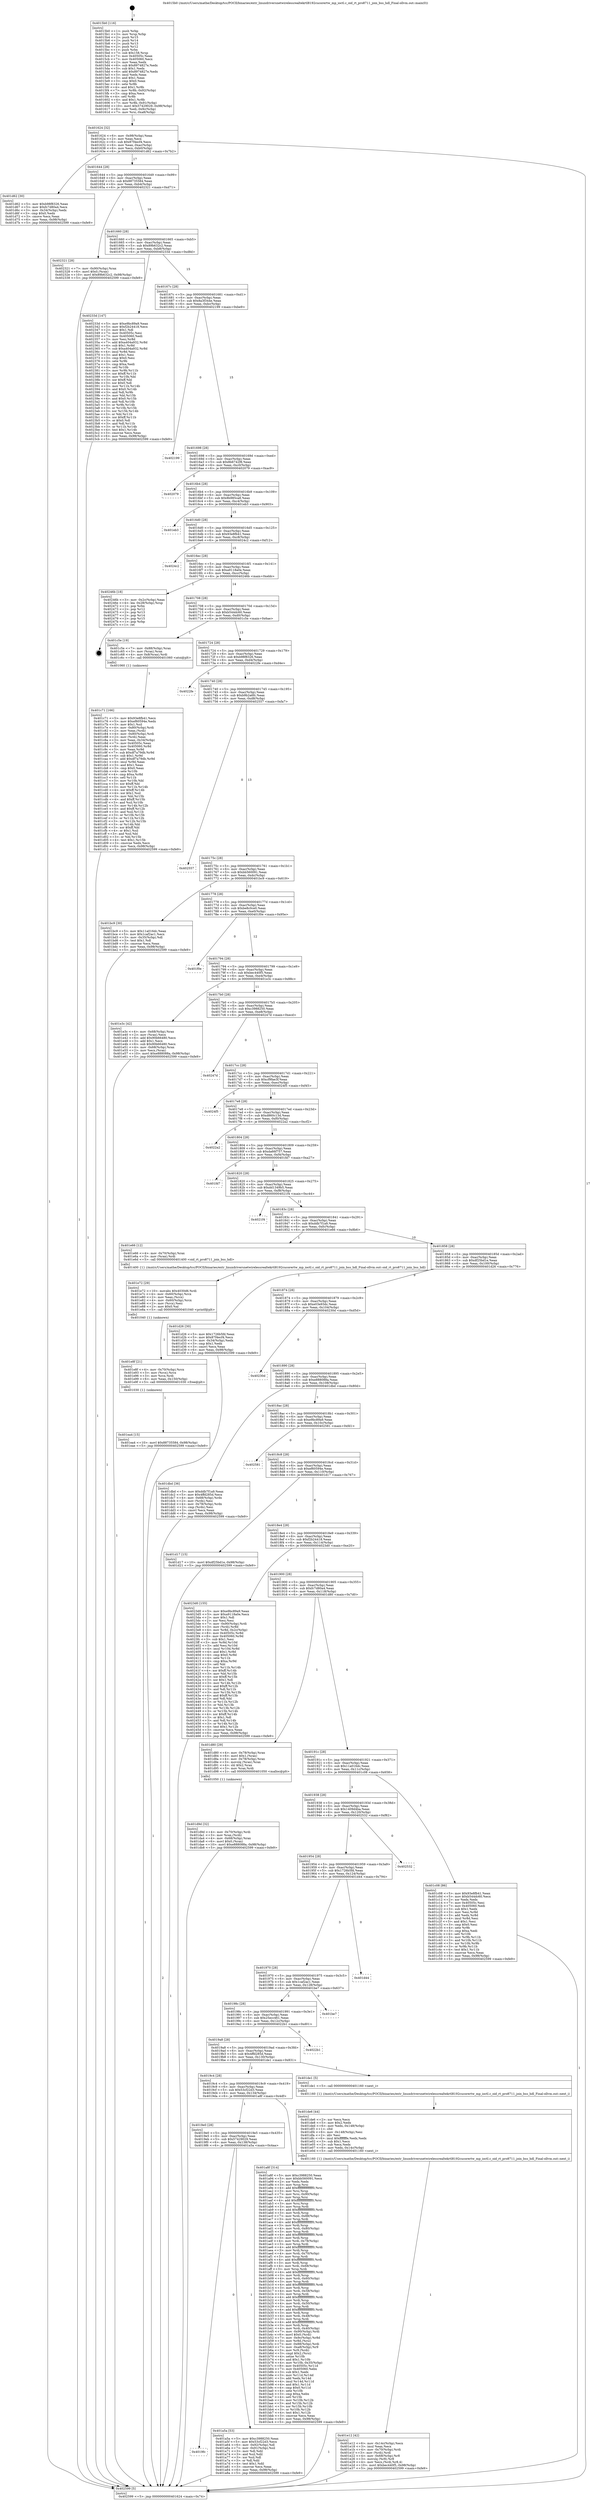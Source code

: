 digraph "0x4015b0" {
  label = "0x4015b0 (/mnt/c/Users/mathe/Desktop/tcc/POCII/binaries/extr_linuxdriversnetwirelessrealtekrtl8192cucorertw_mp_ioctl.c_oid_rt_pro8711_join_bss_hdl_Final-ollvm.out::main(0))"
  labelloc = "t"
  node[shape=record]

  Entry [label="",width=0.3,height=0.3,shape=circle,fillcolor=black,style=filled]
  "0x401624" [label="{
     0x401624 [32]\l
     | [instrs]\l
     &nbsp;&nbsp;0x401624 \<+6\>: mov -0x98(%rbp),%eax\l
     &nbsp;&nbsp;0x40162a \<+2\>: mov %eax,%ecx\l
     &nbsp;&nbsp;0x40162c \<+6\>: sub $0x87f4ecf4,%ecx\l
     &nbsp;&nbsp;0x401632 \<+6\>: mov %eax,-0xac(%rbp)\l
     &nbsp;&nbsp;0x401638 \<+6\>: mov %ecx,-0xb0(%rbp)\l
     &nbsp;&nbsp;0x40163e \<+6\>: je 0000000000401d62 \<main+0x7b2\>\l
  }"]
  "0x401d62" [label="{
     0x401d62 [30]\l
     | [instrs]\l
     &nbsp;&nbsp;0x401d62 \<+5\>: mov $0xb98f8326,%eax\l
     &nbsp;&nbsp;0x401d67 \<+5\>: mov $0xfc7d80a4,%ecx\l
     &nbsp;&nbsp;0x401d6c \<+3\>: mov -0x34(%rbp),%edx\l
     &nbsp;&nbsp;0x401d6f \<+3\>: cmp $0x0,%edx\l
     &nbsp;&nbsp;0x401d72 \<+3\>: cmove %ecx,%eax\l
     &nbsp;&nbsp;0x401d75 \<+6\>: mov %eax,-0x98(%rbp)\l
     &nbsp;&nbsp;0x401d7b \<+5\>: jmp 0000000000402599 \<main+0xfe9\>\l
  }"]
  "0x401644" [label="{
     0x401644 [28]\l
     | [instrs]\l
     &nbsp;&nbsp;0x401644 \<+5\>: jmp 0000000000401649 \<main+0x99\>\l
     &nbsp;&nbsp;0x401649 \<+6\>: mov -0xac(%rbp),%eax\l
     &nbsp;&nbsp;0x40164f \<+5\>: sub $0x88735584,%eax\l
     &nbsp;&nbsp;0x401654 \<+6\>: mov %eax,-0xb4(%rbp)\l
     &nbsp;&nbsp;0x40165a \<+6\>: je 0000000000402321 \<main+0xd71\>\l
  }"]
  Exit [label="",width=0.3,height=0.3,shape=circle,fillcolor=black,style=filled,peripheries=2]
  "0x402321" [label="{
     0x402321 [28]\l
     | [instrs]\l
     &nbsp;&nbsp;0x402321 \<+7\>: mov -0x90(%rbp),%rax\l
     &nbsp;&nbsp;0x402328 \<+6\>: movl $0x0,(%rax)\l
     &nbsp;&nbsp;0x40232e \<+10\>: movl $0x89b632c2,-0x98(%rbp)\l
     &nbsp;&nbsp;0x402338 \<+5\>: jmp 0000000000402599 \<main+0xfe9\>\l
  }"]
  "0x401660" [label="{
     0x401660 [28]\l
     | [instrs]\l
     &nbsp;&nbsp;0x401660 \<+5\>: jmp 0000000000401665 \<main+0xb5\>\l
     &nbsp;&nbsp;0x401665 \<+6\>: mov -0xac(%rbp),%eax\l
     &nbsp;&nbsp;0x40166b \<+5\>: sub $0x89b632c2,%eax\l
     &nbsp;&nbsp;0x401670 \<+6\>: mov %eax,-0xb8(%rbp)\l
     &nbsp;&nbsp;0x401676 \<+6\>: je 000000000040233d \<main+0xd8d\>\l
  }"]
  "0x401ea4" [label="{
     0x401ea4 [15]\l
     | [instrs]\l
     &nbsp;&nbsp;0x401ea4 \<+10\>: movl $0x88735584,-0x98(%rbp)\l
     &nbsp;&nbsp;0x401eae \<+5\>: jmp 0000000000402599 \<main+0xfe9\>\l
  }"]
  "0x40233d" [label="{
     0x40233d [147]\l
     | [instrs]\l
     &nbsp;&nbsp;0x40233d \<+5\>: mov $0xe9bc89a9,%eax\l
     &nbsp;&nbsp;0x402342 \<+5\>: mov $0xf2b24418,%ecx\l
     &nbsp;&nbsp;0x402347 \<+2\>: mov $0x1,%dl\l
     &nbsp;&nbsp;0x402349 \<+7\>: mov 0x40505c,%esi\l
     &nbsp;&nbsp;0x402350 \<+7\>: mov 0x405060,%edi\l
     &nbsp;&nbsp;0x402357 \<+3\>: mov %esi,%r8d\l
     &nbsp;&nbsp;0x40235a \<+7\>: add $0xa404a932,%r8d\l
     &nbsp;&nbsp;0x402361 \<+4\>: sub $0x1,%r8d\l
     &nbsp;&nbsp;0x402365 \<+7\>: sub $0xa404a932,%r8d\l
     &nbsp;&nbsp;0x40236c \<+4\>: imul %r8d,%esi\l
     &nbsp;&nbsp;0x402370 \<+3\>: and $0x1,%esi\l
     &nbsp;&nbsp;0x402373 \<+3\>: cmp $0x0,%esi\l
     &nbsp;&nbsp;0x402376 \<+4\>: sete %r9b\l
     &nbsp;&nbsp;0x40237a \<+3\>: cmp $0xa,%edi\l
     &nbsp;&nbsp;0x40237d \<+4\>: setl %r10b\l
     &nbsp;&nbsp;0x402381 \<+3\>: mov %r9b,%r11b\l
     &nbsp;&nbsp;0x402384 \<+4\>: xor $0xff,%r11b\l
     &nbsp;&nbsp;0x402388 \<+3\>: mov %r10b,%bl\l
     &nbsp;&nbsp;0x40238b \<+3\>: xor $0xff,%bl\l
     &nbsp;&nbsp;0x40238e \<+3\>: xor $0x0,%dl\l
     &nbsp;&nbsp;0x402391 \<+3\>: mov %r11b,%r14b\l
     &nbsp;&nbsp;0x402394 \<+4\>: and $0x0,%r14b\l
     &nbsp;&nbsp;0x402398 \<+3\>: and %dl,%r9b\l
     &nbsp;&nbsp;0x40239b \<+3\>: mov %bl,%r15b\l
     &nbsp;&nbsp;0x40239e \<+4\>: and $0x0,%r15b\l
     &nbsp;&nbsp;0x4023a2 \<+3\>: and %dl,%r10b\l
     &nbsp;&nbsp;0x4023a5 \<+3\>: or %r9b,%r14b\l
     &nbsp;&nbsp;0x4023a8 \<+3\>: or %r10b,%r15b\l
     &nbsp;&nbsp;0x4023ab \<+3\>: xor %r15b,%r14b\l
     &nbsp;&nbsp;0x4023ae \<+3\>: or %bl,%r11b\l
     &nbsp;&nbsp;0x4023b1 \<+4\>: xor $0xff,%r11b\l
     &nbsp;&nbsp;0x4023b5 \<+3\>: or $0x0,%dl\l
     &nbsp;&nbsp;0x4023b8 \<+3\>: and %dl,%r11b\l
     &nbsp;&nbsp;0x4023bb \<+3\>: or %r11b,%r14b\l
     &nbsp;&nbsp;0x4023be \<+4\>: test $0x1,%r14b\l
     &nbsp;&nbsp;0x4023c2 \<+3\>: cmovne %ecx,%eax\l
     &nbsp;&nbsp;0x4023c5 \<+6\>: mov %eax,-0x98(%rbp)\l
     &nbsp;&nbsp;0x4023cb \<+5\>: jmp 0000000000402599 \<main+0xfe9\>\l
  }"]
  "0x40167c" [label="{
     0x40167c [28]\l
     | [instrs]\l
     &nbsp;&nbsp;0x40167c \<+5\>: jmp 0000000000401681 \<main+0xd1\>\l
     &nbsp;&nbsp;0x401681 \<+6\>: mov -0xac(%rbp),%eax\l
     &nbsp;&nbsp;0x401687 \<+5\>: sub $0x8a3f344e,%eax\l
     &nbsp;&nbsp;0x40168c \<+6\>: mov %eax,-0xbc(%rbp)\l
     &nbsp;&nbsp;0x401692 \<+6\>: je 0000000000402199 \<main+0xbe9\>\l
  }"]
  "0x401e8f" [label="{
     0x401e8f [21]\l
     | [instrs]\l
     &nbsp;&nbsp;0x401e8f \<+4\>: mov -0x70(%rbp),%rcx\l
     &nbsp;&nbsp;0x401e93 \<+3\>: mov (%rcx),%rcx\l
     &nbsp;&nbsp;0x401e96 \<+3\>: mov %rcx,%rdi\l
     &nbsp;&nbsp;0x401e99 \<+6\>: mov %eax,-0x150(%rbp)\l
     &nbsp;&nbsp;0x401e9f \<+5\>: call 0000000000401030 \<free@plt\>\l
     | [calls]\l
     &nbsp;&nbsp;0x401030 \{1\} (unknown)\l
  }"]
  "0x402199" [label="{
     0x402199\l
  }", style=dashed]
  "0x401698" [label="{
     0x401698 [28]\l
     | [instrs]\l
     &nbsp;&nbsp;0x401698 \<+5\>: jmp 000000000040169d \<main+0xed\>\l
     &nbsp;&nbsp;0x40169d \<+6\>: mov -0xac(%rbp),%eax\l
     &nbsp;&nbsp;0x4016a3 \<+5\>: sub $0x8b6742f8,%eax\l
     &nbsp;&nbsp;0x4016a8 \<+6\>: mov %eax,-0xc0(%rbp)\l
     &nbsp;&nbsp;0x4016ae \<+6\>: je 0000000000402079 \<main+0xac9\>\l
  }"]
  "0x401e72" [label="{
     0x401e72 [29]\l
     | [instrs]\l
     &nbsp;&nbsp;0x401e72 \<+10\>: movabs $0x4030d6,%rdi\l
     &nbsp;&nbsp;0x401e7c \<+4\>: mov -0x60(%rbp),%rcx\l
     &nbsp;&nbsp;0x401e80 \<+2\>: mov %eax,(%rcx)\l
     &nbsp;&nbsp;0x401e82 \<+4\>: mov -0x60(%rbp),%rcx\l
     &nbsp;&nbsp;0x401e86 \<+2\>: mov (%rcx),%esi\l
     &nbsp;&nbsp;0x401e88 \<+2\>: mov $0x0,%al\l
     &nbsp;&nbsp;0x401e8a \<+5\>: call 0000000000401040 \<printf@plt\>\l
     | [calls]\l
     &nbsp;&nbsp;0x401040 \{1\} (unknown)\l
  }"]
  "0x402079" [label="{
     0x402079\l
  }", style=dashed]
  "0x4016b4" [label="{
     0x4016b4 [28]\l
     | [instrs]\l
     &nbsp;&nbsp;0x4016b4 \<+5\>: jmp 00000000004016b9 \<main+0x109\>\l
     &nbsp;&nbsp;0x4016b9 \<+6\>: mov -0xac(%rbp),%eax\l
     &nbsp;&nbsp;0x4016bf \<+5\>: sub $0x8b985ca8,%eax\l
     &nbsp;&nbsp;0x4016c4 \<+6\>: mov %eax,-0xc4(%rbp)\l
     &nbsp;&nbsp;0x4016ca \<+6\>: je 0000000000401eb3 \<main+0x903\>\l
  }"]
  "0x401e12" [label="{
     0x401e12 [42]\l
     | [instrs]\l
     &nbsp;&nbsp;0x401e12 \<+6\>: mov -0x14c(%rbp),%ecx\l
     &nbsp;&nbsp;0x401e18 \<+3\>: imul %eax,%ecx\l
     &nbsp;&nbsp;0x401e1b \<+4\>: mov -0x70(%rbp),%rdi\l
     &nbsp;&nbsp;0x401e1f \<+3\>: mov (%rdi),%rdi\l
     &nbsp;&nbsp;0x401e22 \<+4\>: mov -0x68(%rbp),%r8\l
     &nbsp;&nbsp;0x401e26 \<+3\>: movslq (%r8),%r8\l
     &nbsp;&nbsp;0x401e29 \<+4\>: mov %ecx,(%rdi,%r8,4)\l
     &nbsp;&nbsp;0x401e2d \<+10\>: movl $0xbec440f5,-0x98(%rbp)\l
     &nbsp;&nbsp;0x401e37 \<+5\>: jmp 0000000000402599 \<main+0xfe9\>\l
  }"]
  "0x401eb3" [label="{
     0x401eb3\l
  }", style=dashed]
  "0x4016d0" [label="{
     0x4016d0 [28]\l
     | [instrs]\l
     &nbsp;&nbsp;0x4016d0 \<+5\>: jmp 00000000004016d5 \<main+0x125\>\l
     &nbsp;&nbsp;0x4016d5 \<+6\>: mov -0xac(%rbp),%eax\l
     &nbsp;&nbsp;0x4016db \<+5\>: sub $0x93e8fb41,%eax\l
     &nbsp;&nbsp;0x4016e0 \<+6\>: mov %eax,-0xc8(%rbp)\l
     &nbsp;&nbsp;0x4016e6 \<+6\>: je 00000000004024c2 \<main+0xf12\>\l
  }"]
  "0x401de6" [label="{
     0x401de6 [44]\l
     | [instrs]\l
     &nbsp;&nbsp;0x401de6 \<+2\>: xor %ecx,%ecx\l
     &nbsp;&nbsp;0x401de8 \<+5\>: mov $0x2,%edx\l
     &nbsp;&nbsp;0x401ded \<+6\>: mov %edx,-0x148(%rbp)\l
     &nbsp;&nbsp;0x401df3 \<+1\>: cltd\l
     &nbsp;&nbsp;0x401df4 \<+6\>: mov -0x148(%rbp),%esi\l
     &nbsp;&nbsp;0x401dfa \<+2\>: idiv %esi\l
     &nbsp;&nbsp;0x401dfc \<+6\>: imul $0xfffffffe,%edx,%edx\l
     &nbsp;&nbsp;0x401e02 \<+3\>: sub $0x1,%ecx\l
     &nbsp;&nbsp;0x401e05 \<+2\>: sub %ecx,%edx\l
     &nbsp;&nbsp;0x401e07 \<+6\>: mov %edx,-0x14c(%rbp)\l
     &nbsp;&nbsp;0x401e0d \<+5\>: call 0000000000401160 \<next_i\>\l
     | [calls]\l
     &nbsp;&nbsp;0x401160 \{1\} (/mnt/c/Users/mathe/Desktop/tcc/POCII/binaries/extr_linuxdriversnetwirelessrealtekrtl8192cucorertw_mp_ioctl.c_oid_rt_pro8711_join_bss_hdl_Final-ollvm.out::next_i)\l
  }"]
  "0x4024c2" [label="{
     0x4024c2\l
  }", style=dashed]
  "0x4016ec" [label="{
     0x4016ec [28]\l
     | [instrs]\l
     &nbsp;&nbsp;0x4016ec \<+5\>: jmp 00000000004016f1 \<main+0x141\>\l
     &nbsp;&nbsp;0x4016f1 \<+6\>: mov -0xac(%rbp),%eax\l
     &nbsp;&nbsp;0x4016f7 \<+5\>: sub $0xa9118a0e,%eax\l
     &nbsp;&nbsp;0x4016fc \<+6\>: mov %eax,-0xcc(%rbp)\l
     &nbsp;&nbsp;0x401702 \<+6\>: je 000000000040246b \<main+0xebb\>\l
  }"]
  "0x401d9d" [label="{
     0x401d9d [32]\l
     | [instrs]\l
     &nbsp;&nbsp;0x401d9d \<+4\>: mov -0x70(%rbp),%rdi\l
     &nbsp;&nbsp;0x401da1 \<+3\>: mov %rax,(%rdi)\l
     &nbsp;&nbsp;0x401da4 \<+4\>: mov -0x68(%rbp),%rax\l
     &nbsp;&nbsp;0x401da8 \<+6\>: movl $0x0,(%rax)\l
     &nbsp;&nbsp;0x401dae \<+10\>: movl $0xe888088a,-0x98(%rbp)\l
     &nbsp;&nbsp;0x401db8 \<+5\>: jmp 0000000000402599 \<main+0xfe9\>\l
  }"]
  "0x40246b" [label="{
     0x40246b [18]\l
     | [instrs]\l
     &nbsp;&nbsp;0x40246b \<+3\>: mov -0x2c(%rbp),%eax\l
     &nbsp;&nbsp;0x40246e \<+4\>: lea -0x28(%rbp),%rsp\l
     &nbsp;&nbsp;0x402472 \<+1\>: pop %rbx\l
     &nbsp;&nbsp;0x402473 \<+2\>: pop %r12\l
     &nbsp;&nbsp;0x402475 \<+2\>: pop %r13\l
     &nbsp;&nbsp;0x402477 \<+2\>: pop %r14\l
     &nbsp;&nbsp;0x402479 \<+2\>: pop %r15\l
     &nbsp;&nbsp;0x40247b \<+1\>: pop %rbp\l
     &nbsp;&nbsp;0x40247c \<+1\>: ret\l
  }"]
  "0x401708" [label="{
     0x401708 [28]\l
     | [instrs]\l
     &nbsp;&nbsp;0x401708 \<+5\>: jmp 000000000040170d \<main+0x15d\>\l
     &nbsp;&nbsp;0x40170d \<+6\>: mov -0xac(%rbp),%eax\l
     &nbsp;&nbsp;0x401713 \<+5\>: sub $0xb544dc60,%eax\l
     &nbsp;&nbsp;0x401718 \<+6\>: mov %eax,-0xd0(%rbp)\l
     &nbsp;&nbsp;0x40171e \<+6\>: je 0000000000401c5e \<main+0x6ae\>\l
  }"]
  "0x401c71" [label="{
     0x401c71 [166]\l
     | [instrs]\l
     &nbsp;&nbsp;0x401c71 \<+5\>: mov $0x93e8fb41,%ecx\l
     &nbsp;&nbsp;0x401c76 \<+5\>: mov $0xef60594e,%edx\l
     &nbsp;&nbsp;0x401c7b \<+3\>: mov $0x1,%sil\l
     &nbsp;&nbsp;0x401c7e \<+4\>: mov -0x80(%rbp),%rdi\l
     &nbsp;&nbsp;0x401c82 \<+2\>: mov %eax,(%rdi)\l
     &nbsp;&nbsp;0x401c84 \<+4\>: mov -0x80(%rbp),%rdi\l
     &nbsp;&nbsp;0x401c88 \<+2\>: mov (%rdi),%eax\l
     &nbsp;&nbsp;0x401c8a \<+3\>: mov %eax,-0x34(%rbp)\l
     &nbsp;&nbsp;0x401c8d \<+7\>: mov 0x40505c,%eax\l
     &nbsp;&nbsp;0x401c94 \<+8\>: mov 0x405060,%r8d\l
     &nbsp;&nbsp;0x401c9c \<+3\>: mov %eax,%r9d\l
     &nbsp;&nbsp;0x401c9f \<+7\>: sub $0xdf7a79db,%r9d\l
     &nbsp;&nbsp;0x401ca6 \<+4\>: sub $0x1,%r9d\l
     &nbsp;&nbsp;0x401caa \<+7\>: add $0xdf7a79db,%r9d\l
     &nbsp;&nbsp;0x401cb1 \<+4\>: imul %r9d,%eax\l
     &nbsp;&nbsp;0x401cb5 \<+3\>: and $0x1,%eax\l
     &nbsp;&nbsp;0x401cb8 \<+3\>: cmp $0x0,%eax\l
     &nbsp;&nbsp;0x401cbb \<+4\>: sete %r10b\l
     &nbsp;&nbsp;0x401cbf \<+4\>: cmp $0xa,%r8d\l
     &nbsp;&nbsp;0x401cc3 \<+4\>: setl %r11b\l
     &nbsp;&nbsp;0x401cc7 \<+3\>: mov %r10b,%bl\l
     &nbsp;&nbsp;0x401cca \<+3\>: xor $0xff,%bl\l
     &nbsp;&nbsp;0x401ccd \<+3\>: mov %r11b,%r14b\l
     &nbsp;&nbsp;0x401cd0 \<+4\>: xor $0xff,%r14b\l
     &nbsp;&nbsp;0x401cd4 \<+4\>: xor $0x1,%sil\l
     &nbsp;&nbsp;0x401cd8 \<+3\>: mov %bl,%r15b\l
     &nbsp;&nbsp;0x401cdb \<+4\>: and $0xff,%r15b\l
     &nbsp;&nbsp;0x401cdf \<+3\>: and %sil,%r10b\l
     &nbsp;&nbsp;0x401ce2 \<+3\>: mov %r14b,%r12b\l
     &nbsp;&nbsp;0x401ce5 \<+4\>: and $0xff,%r12b\l
     &nbsp;&nbsp;0x401ce9 \<+3\>: and %sil,%r11b\l
     &nbsp;&nbsp;0x401cec \<+3\>: or %r10b,%r15b\l
     &nbsp;&nbsp;0x401cef \<+3\>: or %r11b,%r12b\l
     &nbsp;&nbsp;0x401cf2 \<+3\>: xor %r12b,%r15b\l
     &nbsp;&nbsp;0x401cf5 \<+3\>: or %r14b,%bl\l
     &nbsp;&nbsp;0x401cf8 \<+3\>: xor $0xff,%bl\l
     &nbsp;&nbsp;0x401cfb \<+4\>: or $0x1,%sil\l
     &nbsp;&nbsp;0x401cff \<+3\>: and %sil,%bl\l
     &nbsp;&nbsp;0x401d02 \<+3\>: or %bl,%r15b\l
     &nbsp;&nbsp;0x401d05 \<+4\>: test $0x1,%r15b\l
     &nbsp;&nbsp;0x401d09 \<+3\>: cmovne %edx,%ecx\l
     &nbsp;&nbsp;0x401d0c \<+6\>: mov %ecx,-0x98(%rbp)\l
     &nbsp;&nbsp;0x401d12 \<+5\>: jmp 0000000000402599 \<main+0xfe9\>\l
  }"]
  "0x401c5e" [label="{
     0x401c5e [19]\l
     | [instrs]\l
     &nbsp;&nbsp;0x401c5e \<+7\>: mov -0x88(%rbp),%rax\l
     &nbsp;&nbsp;0x401c65 \<+3\>: mov (%rax),%rax\l
     &nbsp;&nbsp;0x401c68 \<+4\>: mov 0x8(%rax),%rdi\l
     &nbsp;&nbsp;0x401c6c \<+5\>: call 0000000000401060 \<atoi@plt\>\l
     | [calls]\l
     &nbsp;&nbsp;0x401060 \{1\} (unknown)\l
  }"]
  "0x401724" [label="{
     0x401724 [28]\l
     | [instrs]\l
     &nbsp;&nbsp;0x401724 \<+5\>: jmp 0000000000401729 \<main+0x179\>\l
     &nbsp;&nbsp;0x401729 \<+6\>: mov -0xac(%rbp),%eax\l
     &nbsp;&nbsp;0x40172f \<+5\>: sub $0xb98f8326,%eax\l
     &nbsp;&nbsp;0x401734 \<+6\>: mov %eax,-0xd4(%rbp)\l
     &nbsp;&nbsp;0x40173a \<+6\>: je 00000000004022fe \<main+0xd4e\>\l
  }"]
  "0x4015b0" [label="{
     0x4015b0 [116]\l
     | [instrs]\l
     &nbsp;&nbsp;0x4015b0 \<+1\>: push %rbp\l
     &nbsp;&nbsp;0x4015b1 \<+3\>: mov %rsp,%rbp\l
     &nbsp;&nbsp;0x4015b4 \<+2\>: push %r15\l
     &nbsp;&nbsp;0x4015b6 \<+2\>: push %r14\l
     &nbsp;&nbsp;0x4015b8 \<+2\>: push %r13\l
     &nbsp;&nbsp;0x4015ba \<+2\>: push %r12\l
     &nbsp;&nbsp;0x4015bc \<+1\>: push %rbx\l
     &nbsp;&nbsp;0x4015bd \<+7\>: sub $0x158,%rsp\l
     &nbsp;&nbsp;0x4015c4 \<+7\>: mov 0x40505c,%eax\l
     &nbsp;&nbsp;0x4015cb \<+7\>: mov 0x405060,%ecx\l
     &nbsp;&nbsp;0x4015d2 \<+2\>: mov %eax,%edx\l
     &nbsp;&nbsp;0x4015d4 \<+6\>: sub $0x8974827e,%edx\l
     &nbsp;&nbsp;0x4015da \<+3\>: sub $0x1,%edx\l
     &nbsp;&nbsp;0x4015dd \<+6\>: add $0x8974827e,%edx\l
     &nbsp;&nbsp;0x4015e3 \<+3\>: imul %edx,%eax\l
     &nbsp;&nbsp;0x4015e6 \<+3\>: and $0x1,%eax\l
     &nbsp;&nbsp;0x4015e9 \<+3\>: cmp $0x0,%eax\l
     &nbsp;&nbsp;0x4015ec \<+4\>: sete %r8b\l
     &nbsp;&nbsp;0x4015f0 \<+4\>: and $0x1,%r8b\l
     &nbsp;&nbsp;0x4015f4 \<+7\>: mov %r8b,-0x92(%rbp)\l
     &nbsp;&nbsp;0x4015fb \<+3\>: cmp $0xa,%ecx\l
     &nbsp;&nbsp;0x4015fe \<+4\>: setl %r8b\l
     &nbsp;&nbsp;0x401602 \<+4\>: and $0x1,%r8b\l
     &nbsp;&nbsp;0x401606 \<+7\>: mov %r8b,-0x91(%rbp)\l
     &nbsp;&nbsp;0x40160d \<+10\>: movl $0x57429029,-0x98(%rbp)\l
     &nbsp;&nbsp;0x401617 \<+6\>: mov %edi,-0x9c(%rbp)\l
     &nbsp;&nbsp;0x40161d \<+7\>: mov %rsi,-0xa8(%rbp)\l
  }"]
  "0x4022fe" [label="{
     0x4022fe\l
  }", style=dashed]
  "0x401740" [label="{
     0x401740 [28]\l
     | [instrs]\l
     &nbsp;&nbsp;0x401740 \<+5\>: jmp 0000000000401745 \<main+0x195\>\l
     &nbsp;&nbsp;0x401745 \<+6\>: mov -0xac(%rbp),%eax\l
     &nbsp;&nbsp;0x40174b \<+5\>: sub $0xb9b2a6fc,%eax\l
     &nbsp;&nbsp;0x401750 \<+6\>: mov %eax,-0xd8(%rbp)\l
     &nbsp;&nbsp;0x401756 \<+6\>: je 0000000000402557 \<main+0xfa7\>\l
  }"]
  "0x402599" [label="{
     0x402599 [5]\l
     | [instrs]\l
     &nbsp;&nbsp;0x402599 \<+5\>: jmp 0000000000401624 \<main+0x74\>\l
  }"]
  "0x402557" [label="{
     0x402557\l
  }", style=dashed]
  "0x40175c" [label="{
     0x40175c [28]\l
     | [instrs]\l
     &nbsp;&nbsp;0x40175c \<+5\>: jmp 0000000000401761 \<main+0x1b1\>\l
     &nbsp;&nbsp;0x401761 \<+6\>: mov -0xac(%rbp),%eax\l
     &nbsp;&nbsp;0x401767 \<+5\>: sub $0xbb560091,%eax\l
     &nbsp;&nbsp;0x40176c \<+6\>: mov %eax,-0xdc(%rbp)\l
     &nbsp;&nbsp;0x401772 \<+6\>: je 0000000000401bc9 \<main+0x619\>\l
  }"]
  "0x4019fc" [label="{
     0x4019fc\l
  }", style=dashed]
  "0x401bc9" [label="{
     0x401bc9 [30]\l
     | [instrs]\l
     &nbsp;&nbsp;0x401bc9 \<+5\>: mov $0x11a016dc,%eax\l
     &nbsp;&nbsp;0x401bce \<+5\>: mov $0x1caf2ac1,%ecx\l
     &nbsp;&nbsp;0x401bd3 \<+3\>: mov -0x35(%rbp),%dl\l
     &nbsp;&nbsp;0x401bd6 \<+3\>: test $0x1,%dl\l
     &nbsp;&nbsp;0x401bd9 \<+3\>: cmovne %ecx,%eax\l
     &nbsp;&nbsp;0x401bdc \<+6\>: mov %eax,-0x98(%rbp)\l
     &nbsp;&nbsp;0x401be2 \<+5\>: jmp 0000000000402599 \<main+0xfe9\>\l
  }"]
  "0x401778" [label="{
     0x401778 [28]\l
     | [instrs]\l
     &nbsp;&nbsp;0x401778 \<+5\>: jmp 000000000040177d \<main+0x1cd\>\l
     &nbsp;&nbsp;0x40177d \<+6\>: mov -0xac(%rbp),%eax\l
     &nbsp;&nbsp;0x401783 \<+5\>: sub $0xbe8c0ce0,%eax\l
     &nbsp;&nbsp;0x401788 \<+6\>: mov %eax,-0xe0(%rbp)\l
     &nbsp;&nbsp;0x40178e \<+6\>: je 0000000000401f0e \<main+0x95e\>\l
  }"]
  "0x401a5a" [label="{
     0x401a5a [53]\l
     | [instrs]\l
     &nbsp;&nbsp;0x401a5a \<+5\>: mov $0xc3988250,%eax\l
     &nbsp;&nbsp;0x401a5f \<+5\>: mov $0x53cf22d3,%ecx\l
     &nbsp;&nbsp;0x401a64 \<+6\>: mov -0x92(%rbp),%dl\l
     &nbsp;&nbsp;0x401a6a \<+7\>: mov -0x91(%rbp),%sil\l
     &nbsp;&nbsp;0x401a71 \<+3\>: mov %dl,%dil\l
     &nbsp;&nbsp;0x401a74 \<+3\>: and %sil,%dil\l
     &nbsp;&nbsp;0x401a77 \<+3\>: xor %sil,%dl\l
     &nbsp;&nbsp;0x401a7a \<+3\>: or %dl,%dil\l
     &nbsp;&nbsp;0x401a7d \<+4\>: test $0x1,%dil\l
     &nbsp;&nbsp;0x401a81 \<+3\>: cmovne %ecx,%eax\l
     &nbsp;&nbsp;0x401a84 \<+6\>: mov %eax,-0x98(%rbp)\l
     &nbsp;&nbsp;0x401a8a \<+5\>: jmp 0000000000402599 \<main+0xfe9\>\l
  }"]
  "0x401f0e" [label="{
     0x401f0e\l
  }", style=dashed]
  "0x401794" [label="{
     0x401794 [28]\l
     | [instrs]\l
     &nbsp;&nbsp;0x401794 \<+5\>: jmp 0000000000401799 \<main+0x1e9\>\l
     &nbsp;&nbsp;0x401799 \<+6\>: mov -0xac(%rbp),%eax\l
     &nbsp;&nbsp;0x40179f \<+5\>: sub $0xbec440f5,%eax\l
     &nbsp;&nbsp;0x4017a4 \<+6\>: mov %eax,-0xe4(%rbp)\l
     &nbsp;&nbsp;0x4017aa \<+6\>: je 0000000000401e3c \<main+0x88c\>\l
  }"]
  "0x4019e0" [label="{
     0x4019e0 [28]\l
     | [instrs]\l
     &nbsp;&nbsp;0x4019e0 \<+5\>: jmp 00000000004019e5 \<main+0x435\>\l
     &nbsp;&nbsp;0x4019e5 \<+6\>: mov -0xac(%rbp),%eax\l
     &nbsp;&nbsp;0x4019eb \<+5\>: sub $0x57429029,%eax\l
     &nbsp;&nbsp;0x4019f0 \<+6\>: mov %eax,-0x138(%rbp)\l
     &nbsp;&nbsp;0x4019f6 \<+6\>: je 0000000000401a5a \<main+0x4aa\>\l
  }"]
  "0x401e3c" [label="{
     0x401e3c [42]\l
     | [instrs]\l
     &nbsp;&nbsp;0x401e3c \<+4\>: mov -0x68(%rbp),%rax\l
     &nbsp;&nbsp;0x401e40 \<+2\>: mov (%rax),%ecx\l
     &nbsp;&nbsp;0x401e42 \<+6\>: add $0x90b66480,%ecx\l
     &nbsp;&nbsp;0x401e48 \<+3\>: add $0x1,%ecx\l
     &nbsp;&nbsp;0x401e4b \<+6\>: sub $0x90b66480,%ecx\l
     &nbsp;&nbsp;0x401e51 \<+4\>: mov -0x68(%rbp),%rax\l
     &nbsp;&nbsp;0x401e55 \<+2\>: mov %ecx,(%rax)\l
     &nbsp;&nbsp;0x401e57 \<+10\>: movl $0xe888088a,-0x98(%rbp)\l
     &nbsp;&nbsp;0x401e61 \<+5\>: jmp 0000000000402599 \<main+0xfe9\>\l
  }"]
  "0x4017b0" [label="{
     0x4017b0 [28]\l
     | [instrs]\l
     &nbsp;&nbsp;0x4017b0 \<+5\>: jmp 00000000004017b5 \<main+0x205\>\l
     &nbsp;&nbsp;0x4017b5 \<+6\>: mov -0xac(%rbp),%eax\l
     &nbsp;&nbsp;0x4017bb \<+5\>: sub $0xc3988250,%eax\l
     &nbsp;&nbsp;0x4017c0 \<+6\>: mov %eax,-0xe8(%rbp)\l
     &nbsp;&nbsp;0x4017c6 \<+6\>: je 000000000040247d \<main+0xecd\>\l
  }"]
  "0x401a8f" [label="{
     0x401a8f [314]\l
     | [instrs]\l
     &nbsp;&nbsp;0x401a8f \<+5\>: mov $0xc3988250,%eax\l
     &nbsp;&nbsp;0x401a94 \<+5\>: mov $0xbb560091,%ecx\l
     &nbsp;&nbsp;0x401a99 \<+2\>: xor %edx,%edx\l
     &nbsp;&nbsp;0x401a9b \<+3\>: mov %rsp,%rsi\l
     &nbsp;&nbsp;0x401a9e \<+4\>: add $0xfffffffffffffff0,%rsi\l
     &nbsp;&nbsp;0x401aa2 \<+3\>: mov %rsi,%rsp\l
     &nbsp;&nbsp;0x401aa5 \<+7\>: mov %rsi,-0x90(%rbp)\l
     &nbsp;&nbsp;0x401aac \<+3\>: mov %rsp,%rsi\l
     &nbsp;&nbsp;0x401aaf \<+4\>: add $0xfffffffffffffff0,%rsi\l
     &nbsp;&nbsp;0x401ab3 \<+3\>: mov %rsi,%rsp\l
     &nbsp;&nbsp;0x401ab6 \<+3\>: mov %rsp,%rdi\l
     &nbsp;&nbsp;0x401ab9 \<+4\>: add $0xfffffffffffffff0,%rdi\l
     &nbsp;&nbsp;0x401abd \<+3\>: mov %rdi,%rsp\l
     &nbsp;&nbsp;0x401ac0 \<+7\>: mov %rdi,-0x88(%rbp)\l
     &nbsp;&nbsp;0x401ac7 \<+3\>: mov %rsp,%rdi\l
     &nbsp;&nbsp;0x401aca \<+4\>: add $0xfffffffffffffff0,%rdi\l
     &nbsp;&nbsp;0x401ace \<+3\>: mov %rdi,%rsp\l
     &nbsp;&nbsp;0x401ad1 \<+4\>: mov %rdi,-0x80(%rbp)\l
     &nbsp;&nbsp;0x401ad5 \<+3\>: mov %rsp,%rdi\l
     &nbsp;&nbsp;0x401ad8 \<+4\>: add $0xfffffffffffffff0,%rdi\l
     &nbsp;&nbsp;0x401adc \<+3\>: mov %rdi,%rsp\l
     &nbsp;&nbsp;0x401adf \<+4\>: mov %rdi,-0x78(%rbp)\l
     &nbsp;&nbsp;0x401ae3 \<+3\>: mov %rsp,%rdi\l
     &nbsp;&nbsp;0x401ae6 \<+4\>: add $0xfffffffffffffff0,%rdi\l
     &nbsp;&nbsp;0x401aea \<+3\>: mov %rdi,%rsp\l
     &nbsp;&nbsp;0x401aed \<+4\>: mov %rdi,-0x70(%rbp)\l
     &nbsp;&nbsp;0x401af1 \<+3\>: mov %rsp,%rdi\l
     &nbsp;&nbsp;0x401af4 \<+4\>: add $0xfffffffffffffff0,%rdi\l
     &nbsp;&nbsp;0x401af8 \<+3\>: mov %rdi,%rsp\l
     &nbsp;&nbsp;0x401afb \<+4\>: mov %rdi,-0x68(%rbp)\l
     &nbsp;&nbsp;0x401aff \<+3\>: mov %rsp,%rdi\l
     &nbsp;&nbsp;0x401b02 \<+4\>: add $0xfffffffffffffff0,%rdi\l
     &nbsp;&nbsp;0x401b06 \<+3\>: mov %rdi,%rsp\l
     &nbsp;&nbsp;0x401b09 \<+4\>: mov %rdi,-0x60(%rbp)\l
     &nbsp;&nbsp;0x401b0d \<+3\>: mov %rsp,%rdi\l
     &nbsp;&nbsp;0x401b10 \<+4\>: add $0xfffffffffffffff0,%rdi\l
     &nbsp;&nbsp;0x401b14 \<+3\>: mov %rdi,%rsp\l
     &nbsp;&nbsp;0x401b17 \<+4\>: mov %rdi,-0x58(%rbp)\l
     &nbsp;&nbsp;0x401b1b \<+3\>: mov %rsp,%rdi\l
     &nbsp;&nbsp;0x401b1e \<+4\>: add $0xfffffffffffffff0,%rdi\l
     &nbsp;&nbsp;0x401b22 \<+3\>: mov %rdi,%rsp\l
     &nbsp;&nbsp;0x401b25 \<+4\>: mov %rdi,-0x50(%rbp)\l
     &nbsp;&nbsp;0x401b29 \<+3\>: mov %rsp,%rdi\l
     &nbsp;&nbsp;0x401b2c \<+4\>: add $0xfffffffffffffff0,%rdi\l
     &nbsp;&nbsp;0x401b30 \<+3\>: mov %rdi,%rsp\l
     &nbsp;&nbsp;0x401b33 \<+4\>: mov %rdi,-0x48(%rbp)\l
     &nbsp;&nbsp;0x401b37 \<+3\>: mov %rsp,%rdi\l
     &nbsp;&nbsp;0x401b3a \<+4\>: add $0xfffffffffffffff0,%rdi\l
     &nbsp;&nbsp;0x401b3e \<+3\>: mov %rdi,%rsp\l
     &nbsp;&nbsp;0x401b41 \<+4\>: mov %rdi,-0x40(%rbp)\l
     &nbsp;&nbsp;0x401b45 \<+7\>: mov -0x90(%rbp),%rdi\l
     &nbsp;&nbsp;0x401b4c \<+6\>: movl $0x0,(%rdi)\l
     &nbsp;&nbsp;0x401b52 \<+7\>: mov -0x9c(%rbp),%r8d\l
     &nbsp;&nbsp;0x401b59 \<+3\>: mov %r8d,(%rsi)\l
     &nbsp;&nbsp;0x401b5c \<+7\>: mov -0x88(%rbp),%rdi\l
     &nbsp;&nbsp;0x401b63 \<+7\>: mov -0xa8(%rbp),%r9\l
     &nbsp;&nbsp;0x401b6a \<+3\>: mov %r9,(%rdi)\l
     &nbsp;&nbsp;0x401b6d \<+3\>: cmpl $0x2,(%rsi)\l
     &nbsp;&nbsp;0x401b70 \<+4\>: setne %r10b\l
     &nbsp;&nbsp;0x401b74 \<+4\>: and $0x1,%r10b\l
     &nbsp;&nbsp;0x401b78 \<+4\>: mov %r10b,-0x35(%rbp)\l
     &nbsp;&nbsp;0x401b7c \<+8\>: mov 0x40505c,%r11d\l
     &nbsp;&nbsp;0x401b84 \<+7\>: mov 0x405060,%ebx\l
     &nbsp;&nbsp;0x401b8b \<+3\>: sub $0x1,%edx\l
     &nbsp;&nbsp;0x401b8e \<+3\>: mov %r11d,%r14d\l
     &nbsp;&nbsp;0x401b91 \<+3\>: add %edx,%r14d\l
     &nbsp;&nbsp;0x401b94 \<+4\>: imul %r14d,%r11d\l
     &nbsp;&nbsp;0x401b98 \<+4\>: and $0x1,%r11d\l
     &nbsp;&nbsp;0x401b9c \<+4\>: cmp $0x0,%r11d\l
     &nbsp;&nbsp;0x401ba0 \<+4\>: sete %r10b\l
     &nbsp;&nbsp;0x401ba4 \<+3\>: cmp $0xa,%ebx\l
     &nbsp;&nbsp;0x401ba7 \<+4\>: setl %r15b\l
     &nbsp;&nbsp;0x401bab \<+3\>: mov %r10b,%r12b\l
     &nbsp;&nbsp;0x401bae \<+3\>: and %r15b,%r12b\l
     &nbsp;&nbsp;0x401bb1 \<+3\>: xor %r15b,%r10b\l
     &nbsp;&nbsp;0x401bb4 \<+3\>: or %r10b,%r12b\l
     &nbsp;&nbsp;0x401bb7 \<+4\>: test $0x1,%r12b\l
     &nbsp;&nbsp;0x401bbb \<+3\>: cmovne %ecx,%eax\l
     &nbsp;&nbsp;0x401bbe \<+6\>: mov %eax,-0x98(%rbp)\l
     &nbsp;&nbsp;0x401bc4 \<+5\>: jmp 0000000000402599 \<main+0xfe9\>\l
  }"]
  "0x40247d" [label="{
     0x40247d\l
  }", style=dashed]
  "0x4017cc" [label="{
     0x4017cc [28]\l
     | [instrs]\l
     &nbsp;&nbsp;0x4017cc \<+5\>: jmp 00000000004017d1 \<main+0x221\>\l
     &nbsp;&nbsp;0x4017d1 \<+6\>: mov -0xac(%rbp),%eax\l
     &nbsp;&nbsp;0x4017d7 \<+5\>: sub $0xcf9fae3f,%eax\l
     &nbsp;&nbsp;0x4017dc \<+6\>: mov %eax,-0xec(%rbp)\l
     &nbsp;&nbsp;0x4017e2 \<+6\>: je 00000000004024f5 \<main+0xf45\>\l
  }"]
  "0x4019c4" [label="{
     0x4019c4 [28]\l
     | [instrs]\l
     &nbsp;&nbsp;0x4019c4 \<+5\>: jmp 00000000004019c9 \<main+0x419\>\l
     &nbsp;&nbsp;0x4019c9 \<+6\>: mov -0xac(%rbp),%eax\l
     &nbsp;&nbsp;0x4019cf \<+5\>: sub $0x53cf22d3,%eax\l
     &nbsp;&nbsp;0x4019d4 \<+6\>: mov %eax,-0x134(%rbp)\l
     &nbsp;&nbsp;0x4019da \<+6\>: je 0000000000401a8f \<main+0x4df\>\l
  }"]
  "0x4024f5" [label="{
     0x4024f5\l
  }", style=dashed]
  "0x4017e8" [label="{
     0x4017e8 [28]\l
     | [instrs]\l
     &nbsp;&nbsp;0x4017e8 \<+5\>: jmp 00000000004017ed \<main+0x23d\>\l
     &nbsp;&nbsp;0x4017ed \<+6\>: mov -0xac(%rbp),%eax\l
     &nbsp;&nbsp;0x4017f3 \<+5\>: sub $0xd860c13d,%eax\l
     &nbsp;&nbsp;0x4017f8 \<+6\>: mov %eax,-0xf0(%rbp)\l
     &nbsp;&nbsp;0x4017fe \<+6\>: je 00000000004022a2 \<main+0xcf2\>\l
  }"]
  "0x401de1" [label="{
     0x401de1 [5]\l
     | [instrs]\l
     &nbsp;&nbsp;0x401de1 \<+5\>: call 0000000000401160 \<next_i\>\l
     | [calls]\l
     &nbsp;&nbsp;0x401160 \{1\} (/mnt/c/Users/mathe/Desktop/tcc/POCII/binaries/extr_linuxdriversnetwirelessrealtekrtl8192cucorertw_mp_ioctl.c_oid_rt_pro8711_join_bss_hdl_Final-ollvm.out::next_i)\l
  }"]
  "0x4022a2" [label="{
     0x4022a2\l
  }", style=dashed]
  "0x401804" [label="{
     0x401804 [28]\l
     | [instrs]\l
     &nbsp;&nbsp;0x401804 \<+5\>: jmp 0000000000401809 \<main+0x259\>\l
     &nbsp;&nbsp;0x401809 \<+6\>: mov -0xac(%rbp),%eax\l
     &nbsp;&nbsp;0x40180f \<+5\>: sub $0xda66f757,%eax\l
     &nbsp;&nbsp;0x401814 \<+6\>: mov %eax,-0xf4(%rbp)\l
     &nbsp;&nbsp;0x40181a \<+6\>: je 0000000000401fd7 \<main+0xa27\>\l
  }"]
  "0x4019a8" [label="{
     0x4019a8 [28]\l
     | [instrs]\l
     &nbsp;&nbsp;0x4019a8 \<+5\>: jmp 00000000004019ad \<main+0x3fd\>\l
     &nbsp;&nbsp;0x4019ad \<+6\>: mov -0xac(%rbp),%eax\l
     &nbsp;&nbsp;0x4019b3 \<+5\>: sub $0x4ffd285d,%eax\l
     &nbsp;&nbsp;0x4019b8 \<+6\>: mov %eax,-0x130(%rbp)\l
     &nbsp;&nbsp;0x4019be \<+6\>: je 0000000000401de1 \<main+0x831\>\l
  }"]
  "0x401fd7" [label="{
     0x401fd7\l
  }", style=dashed]
  "0x401820" [label="{
     0x401820 [28]\l
     | [instrs]\l
     &nbsp;&nbsp;0x401820 \<+5\>: jmp 0000000000401825 \<main+0x275\>\l
     &nbsp;&nbsp;0x401825 \<+6\>: mov -0xac(%rbp),%eax\l
     &nbsp;&nbsp;0x40182b \<+5\>: sub $0xdd1349b5,%eax\l
     &nbsp;&nbsp;0x401830 \<+6\>: mov %eax,-0xf8(%rbp)\l
     &nbsp;&nbsp;0x401836 \<+6\>: je 00000000004021f4 \<main+0xc44\>\l
  }"]
  "0x4022b1" [label="{
     0x4022b1\l
  }", style=dashed]
  "0x4021f4" [label="{
     0x4021f4\l
  }", style=dashed]
  "0x40183c" [label="{
     0x40183c [28]\l
     | [instrs]\l
     &nbsp;&nbsp;0x40183c \<+5\>: jmp 0000000000401841 \<main+0x291\>\l
     &nbsp;&nbsp;0x401841 \<+6\>: mov -0xac(%rbp),%eax\l
     &nbsp;&nbsp;0x401847 \<+5\>: sub $0xddb7f1a9,%eax\l
     &nbsp;&nbsp;0x40184c \<+6\>: mov %eax,-0xfc(%rbp)\l
     &nbsp;&nbsp;0x401852 \<+6\>: je 0000000000401e66 \<main+0x8b6\>\l
  }"]
  "0x40198c" [label="{
     0x40198c [28]\l
     | [instrs]\l
     &nbsp;&nbsp;0x40198c \<+5\>: jmp 0000000000401991 \<main+0x3e1\>\l
     &nbsp;&nbsp;0x401991 \<+6\>: mov -0xac(%rbp),%eax\l
     &nbsp;&nbsp;0x401997 \<+5\>: sub $0x25ecc461,%eax\l
     &nbsp;&nbsp;0x40199c \<+6\>: mov %eax,-0x12c(%rbp)\l
     &nbsp;&nbsp;0x4019a2 \<+6\>: je 00000000004022b1 \<main+0xd01\>\l
  }"]
  "0x401e66" [label="{
     0x401e66 [12]\l
     | [instrs]\l
     &nbsp;&nbsp;0x401e66 \<+4\>: mov -0x70(%rbp),%rax\l
     &nbsp;&nbsp;0x401e6a \<+3\>: mov (%rax),%rdi\l
     &nbsp;&nbsp;0x401e6d \<+5\>: call 0000000000401400 \<oid_rt_pro8711_join_bss_hdl\>\l
     | [calls]\l
     &nbsp;&nbsp;0x401400 \{1\} (/mnt/c/Users/mathe/Desktop/tcc/POCII/binaries/extr_linuxdriversnetwirelessrealtekrtl8192cucorertw_mp_ioctl.c_oid_rt_pro8711_join_bss_hdl_Final-ollvm.out::oid_rt_pro8711_join_bss_hdl)\l
  }"]
  "0x401858" [label="{
     0x401858 [28]\l
     | [instrs]\l
     &nbsp;&nbsp;0x401858 \<+5\>: jmp 000000000040185d \<main+0x2ad\>\l
     &nbsp;&nbsp;0x40185d \<+6\>: mov -0xac(%rbp),%eax\l
     &nbsp;&nbsp;0x401863 \<+5\>: sub $0xdf25bd1e,%eax\l
     &nbsp;&nbsp;0x401868 \<+6\>: mov %eax,-0x100(%rbp)\l
     &nbsp;&nbsp;0x40186e \<+6\>: je 0000000000401d26 \<main+0x776\>\l
  }"]
  "0x401be7" [label="{
     0x401be7\l
  }", style=dashed]
  "0x401d26" [label="{
     0x401d26 [30]\l
     | [instrs]\l
     &nbsp;&nbsp;0x401d26 \<+5\>: mov $0x1726b5fd,%eax\l
     &nbsp;&nbsp;0x401d2b \<+5\>: mov $0x87f4ecf4,%ecx\l
     &nbsp;&nbsp;0x401d30 \<+3\>: mov -0x34(%rbp),%edx\l
     &nbsp;&nbsp;0x401d33 \<+3\>: cmp $0x1,%edx\l
     &nbsp;&nbsp;0x401d36 \<+3\>: cmovl %ecx,%eax\l
     &nbsp;&nbsp;0x401d39 \<+6\>: mov %eax,-0x98(%rbp)\l
     &nbsp;&nbsp;0x401d3f \<+5\>: jmp 0000000000402599 \<main+0xfe9\>\l
  }"]
  "0x401874" [label="{
     0x401874 [28]\l
     | [instrs]\l
     &nbsp;&nbsp;0x401874 \<+5\>: jmp 0000000000401879 \<main+0x2c9\>\l
     &nbsp;&nbsp;0x401879 \<+6\>: mov -0xac(%rbp),%eax\l
     &nbsp;&nbsp;0x40187f \<+5\>: sub $0xe03e93dc,%eax\l
     &nbsp;&nbsp;0x401884 \<+6\>: mov %eax,-0x104(%rbp)\l
     &nbsp;&nbsp;0x40188a \<+6\>: je 000000000040230d \<main+0xd5d\>\l
  }"]
  "0x401970" [label="{
     0x401970 [28]\l
     | [instrs]\l
     &nbsp;&nbsp;0x401970 \<+5\>: jmp 0000000000401975 \<main+0x3c5\>\l
     &nbsp;&nbsp;0x401975 \<+6\>: mov -0xac(%rbp),%eax\l
     &nbsp;&nbsp;0x40197b \<+5\>: sub $0x1caf2ac1,%eax\l
     &nbsp;&nbsp;0x401980 \<+6\>: mov %eax,-0x128(%rbp)\l
     &nbsp;&nbsp;0x401986 \<+6\>: je 0000000000401be7 \<main+0x637\>\l
  }"]
  "0x40230d" [label="{
     0x40230d\l
  }", style=dashed]
  "0x401890" [label="{
     0x401890 [28]\l
     | [instrs]\l
     &nbsp;&nbsp;0x401890 \<+5\>: jmp 0000000000401895 \<main+0x2e5\>\l
     &nbsp;&nbsp;0x401895 \<+6\>: mov -0xac(%rbp),%eax\l
     &nbsp;&nbsp;0x40189b \<+5\>: sub $0xe888088a,%eax\l
     &nbsp;&nbsp;0x4018a0 \<+6\>: mov %eax,-0x108(%rbp)\l
     &nbsp;&nbsp;0x4018a6 \<+6\>: je 0000000000401dbd \<main+0x80d\>\l
  }"]
  "0x401d44" [label="{
     0x401d44\l
  }", style=dashed]
  "0x401dbd" [label="{
     0x401dbd [36]\l
     | [instrs]\l
     &nbsp;&nbsp;0x401dbd \<+5\>: mov $0xddb7f1a9,%eax\l
     &nbsp;&nbsp;0x401dc2 \<+5\>: mov $0x4ffd285d,%ecx\l
     &nbsp;&nbsp;0x401dc7 \<+4\>: mov -0x68(%rbp),%rdx\l
     &nbsp;&nbsp;0x401dcb \<+2\>: mov (%rdx),%esi\l
     &nbsp;&nbsp;0x401dcd \<+4\>: mov -0x78(%rbp),%rdx\l
     &nbsp;&nbsp;0x401dd1 \<+2\>: cmp (%rdx),%esi\l
     &nbsp;&nbsp;0x401dd3 \<+3\>: cmovl %ecx,%eax\l
     &nbsp;&nbsp;0x401dd6 \<+6\>: mov %eax,-0x98(%rbp)\l
     &nbsp;&nbsp;0x401ddc \<+5\>: jmp 0000000000402599 \<main+0xfe9\>\l
  }"]
  "0x4018ac" [label="{
     0x4018ac [28]\l
     | [instrs]\l
     &nbsp;&nbsp;0x4018ac \<+5\>: jmp 00000000004018b1 \<main+0x301\>\l
     &nbsp;&nbsp;0x4018b1 \<+6\>: mov -0xac(%rbp),%eax\l
     &nbsp;&nbsp;0x4018b7 \<+5\>: sub $0xe9bc89a9,%eax\l
     &nbsp;&nbsp;0x4018bc \<+6\>: mov %eax,-0x10c(%rbp)\l
     &nbsp;&nbsp;0x4018c2 \<+6\>: je 0000000000402581 \<main+0xfd1\>\l
  }"]
  "0x401954" [label="{
     0x401954 [28]\l
     | [instrs]\l
     &nbsp;&nbsp;0x401954 \<+5\>: jmp 0000000000401959 \<main+0x3a9\>\l
     &nbsp;&nbsp;0x401959 \<+6\>: mov -0xac(%rbp),%eax\l
     &nbsp;&nbsp;0x40195f \<+5\>: sub $0x1726b5fd,%eax\l
     &nbsp;&nbsp;0x401964 \<+6\>: mov %eax,-0x124(%rbp)\l
     &nbsp;&nbsp;0x40196a \<+6\>: je 0000000000401d44 \<main+0x794\>\l
  }"]
  "0x402581" [label="{
     0x402581\l
  }", style=dashed]
  "0x4018c8" [label="{
     0x4018c8 [28]\l
     | [instrs]\l
     &nbsp;&nbsp;0x4018c8 \<+5\>: jmp 00000000004018cd \<main+0x31d\>\l
     &nbsp;&nbsp;0x4018cd \<+6\>: mov -0xac(%rbp),%eax\l
     &nbsp;&nbsp;0x4018d3 \<+5\>: sub $0xef60594e,%eax\l
     &nbsp;&nbsp;0x4018d8 \<+6\>: mov %eax,-0x110(%rbp)\l
     &nbsp;&nbsp;0x4018de \<+6\>: je 0000000000401d17 \<main+0x767\>\l
  }"]
  "0x402532" [label="{
     0x402532\l
  }", style=dashed]
  "0x401d17" [label="{
     0x401d17 [15]\l
     | [instrs]\l
     &nbsp;&nbsp;0x401d17 \<+10\>: movl $0xdf25bd1e,-0x98(%rbp)\l
     &nbsp;&nbsp;0x401d21 \<+5\>: jmp 0000000000402599 \<main+0xfe9\>\l
  }"]
  "0x4018e4" [label="{
     0x4018e4 [28]\l
     | [instrs]\l
     &nbsp;&nbsp;0x4018e4 \<+5\>: jmp 00000000004018e9 \<main+0x339\>\l
     &nbsp;&nbsp;0x4018e9 \<+6\>: mov -0xac(%rbp),%eax\l
     &nbsp;&nbsp;0x4018ef \<+5\>: sub $0xf2b24418,%eax\l
     &nbsp;&nbsp;0x4018f4 \<+6\>: mov %eax,-0x114(%rbp)\l
     &nbsp;&nbsp;0x4018fa \<+6\>: je 00000000004023d0 \<main+0xe20\>\l
  }"]
  "0x401938" [label="{
     0x401938 [28]\l
     | [instrs]\l
     &nbsp;&nbsp;0x401938 \<+5\>: jmp 000000000040193d \<main+0x38d\>\l
     &nbsp;&nbsp;0x40193d \<+6\>: mov -0xac(%rbp),%eax\l
     &nbsp;&nbsp;0x401943 \<+5\>: sub $0x1409d4ba,%eax\l
     &nbsp;&nbsp;0x401948 \<+6\>: mov %eax,-0x120(%rbp)\l
     &nbsp;&nbsp;0x40194e \<+6\>: je 0000000000402532 \<main+0xf82\>\l
  }"]
  "0x4023d0" [label="{
     0x4023d0 [155]\l
     | [instrs]\l
     &nbsp;&nbsp;0x4023d0 \<+5\>: mov $0xe9bc89a9,%eax\l
     &nbsp;&nbsp;0x4023d5 \<+5\>: mov $0xa9118a0e,%ecx\l
     &nbsp;&nbsp;0x4023da \<+2\>: mov $0x1,%dl\l
     &nbsp;&nbsp;0x4023dc \<+2\>: xor %esi,%esi\l
     &nbsp;&nbsp;0x4023de \<+7\>: mov -0x90(%rbp),%rdi\l
     &nbsp;&nbsp;0x4023e5 \<+3\>: mov (%rdi),%r8d\l
     &nbsp;&nbsp;0x4023e8 \<+4\>: mov %r8d,-0x2c(%rbp)\l
     &nbsp;&nbsp;0x4023ec \<+8\>: mov 0x40505c,%r8d\l
     &nbsp;&nbsp;0x4023f4 \<+8\>: mov 0x405060,%r9d\l
     &nbsp;&nbsp;0x4023fc \<+3\>: sub $0x1,%esi\l
     &nbsp;&nbsp;0x4023ff \<+3\>: mov %r8d,%r10d\l
     &nbsp;&nbsp;0x402402 \<+3\>: add %esi,%r10d\l
     &nbsp;&nbsp;0x402405 \<+4\>: imul %r10d,%r8d\l
     &nbsp;&nbsp;0x402409 \<+4\>: and $0x1,%r8d\l
     &nbsp;&nbsp;0x40240d \<+4\>: cmp $0x0,%r8d\l
     &nbsp;&nbsp;0x402411 \<+4\>: sete %r11b\l
     &nbsp;&nbsp;0x402415 \<+4\>: cmp $0xa,%r9d\l
     &nbsp;&nbsp;0x402419 \<+3\>: setl %bl\l
     &nbsp;&nbsp;0x40241c \<+3\>: mov %r11b,%r14b\l
     &nbsp;&nbsp;0x40241f \<+4\>: xor $0xff,%r14b\l
     &nbsp;&nbsp;0x402423 \<+3\>: mov %bl,%r15b\l
     &nbsp;&nbsp;0x402426 \<+4\>: xor $0xff,%r15b\l
     &nbsp;&nbsp;0x40242a \<+3\>: xor $0x1,%dl\l
     &nbsp;&nbsp;0x40242d \<+3\>: mov %r14b,%r12b\l
     &nbsp;&nbsp;0x402430 \<+4\>: and $0xff,%r12b\l
     &nbsp;&nbsp;0x402434 \<+3\>: and %dl,%r11b\l
     &nbsp;&nbsp;0x402437 \<+3\>: mov %r15b,%r13b\l
     &nbsp;&nbsp;0x40243a \<+4\>: and $0xff,%r13b\l
     &nbsp;&nbsp;0x40243e \<+2\>: and %dl,%bl\l
     &nbsp;&nbsp;0x402440 \<+3\>: or %r11b,%r12b\l
     &nbsp;&nbsp;0x402443 \<+3\>: or %bl,%r13b\l
     &nbsp;&nbsp;0x402446 \<+3\>: xor %r13b,%r12b\l
     &nbsp;&nbsp;0x402449 \<+3\>: or %r15b,%r14b\l
     &nbsp;&nbsp;0x40244c \<+4\>: xor $0xff,%r14b\l
     &nbsp;&nbsp;0x402450 \<+3\>: or $0x1,%dl\l
     &nbsp;&nbsp;0x402453 \<+3\>: and %dl,%r14b\l
     &nbsp;&nbsp;0x402456 \<+3\>: or %r14b,%r12b\l
     &nbsp;&nbsp;0x402459 \<+4\>: test $0x1,%r12b\l
     &nbsp;&nbsp;0x40245d \<+3\>: cmovne %ecx,%eax\l
     &nbsp;&nbsp;0x402460 \<+6\>: mov %eax,-0x98(%rbp)\l
     &nbsp;&nbsp;0x402466 \<+5\>: jmp 0000000000402599 \<main+0xfe9\>\l
  }"]
  "0x401900" [label="{
     0x401900 [28]\l
     | [instrs]\l
     &nbsp;&nbsp;0x401900 \<+5\>: jmp 0000000000401905 \<main+0x355\>\l
     &nbsp;&nbsp;0x401905 \<+6\>: mov -0xac(%rbp),%eax\l
     &nbsp;&nbsp;0x40190b \<+5\>: sub $0xfc7d80a4,%eax\l
     &nbsp;&nbsp;0x401910 \<+6\>: mov %eax,-0x118(%rbp)\l
     &nbsp;&nbsp;0x401916 \<+6\>: je 0000000000401d80 \<main+0x7d0\>\l
  }"]
  "0x401c08" [label="{
     0x401c08 [86]\l
     | [instrs]\l
     &nbsp;&nbsp;0x401c08 \<+5\>: mov $0x93e8fb41,%eax\l
     &nbsp;&nbsp;0x401c0d \<+5\>: mov $0xb544dc60,%ecx\l
     &nbsp;&nbsp;0x401c12 \<+2\>: xor %edx,%edx\l
     &nbsp;&nbsp;0x401c14 \<+7\>: mov 0x40505c,%esi\l
     &nbsp;&nbsp;0x401c1b \<+7\>: mov 0x405060,%edi\l
     &nbsp;&nbsp;0x401c22 \<+3\>: sub $0x1,%edx\l
     &nbsp;&nbsp;0x401c25 \<+3\>: mov %esi,%r8d\l
     &nbsp;&nbsp;0x401c28 \<+3\>: add %edx,%r8d\l
     &nbsp;&nbsp;0x401c2b \<+4\>: imul %r8d,%esi\l
     &nbsp;&nbsp;0x401c2f \<+3\>: and $0x1,%esi\l
     &nbsp;&nbsp;0x401c32 \<+3\>: cmp $0x0,%esi\l
     &nbsp;&nbsp;0x401c35 \<+4\>: sete %r9b\l
     &nbsp;&nbsp;0x401c39 \<+3\>: cmp $0xa,%edi\l
     &nbsp;&nbsp;0x401c3c \<+4\>: setl %r10b\l
     &nbsp;&nbsp;0x401c40 \<+3\>: mov %r9b,%r11b\l
     &nbsp;&nbsp;0x401c43 \<+3\>: and %r10b,%r11b\l
     &nbsp;&nbsp;0x401c46 \<+3\>: xor %r10b,%r9b\l
     &nbsp;&nbsp;0x401c49 \<+3\>: or %r9b,%r11b\l
     &nbsp;&nbsp;0x401c4c \<+4\>: test $0x1,%r11b\l
     &nbsp;&nbsp;0x401c50 \<+3\>: cmovne %ecx,%eax\l
     &nbsp;&nbsp;0x401c53 \<+6\>: mov %eax,-0x98(%rbp)\l
     &nbsp;&nbsp;0x401c59 \<+5\>: jmp 0000000000402599 \<main+0xfe9\>\l
  }"]
  "0x401d80" [label="{
     0x401d80 [29]\l
     | [instrs]\l
     &nbsp;&nbsp;0x401d80 \<+4\>: mov -0x78(%rbp),%rax\l
     &nbsp;&nbsp;0x401d84 \<+6\>: movl $0x1,(%rax)\l
     &nbsp;&nbsp;0x401d8a \<+4\>: mov -0x78(%rbp),%rax\l
     &nbsp;&nbsp;0x401d8e \<+3\>: movslq (%rax),%rax\l
     &nbsp;&nbsp;0x401d91 \<+4\>: shl $0x2,%rax\l
     &nbsp;&nbsp;0x401d95 \<+3\>: mov %rax,%rdi\l
     &nbsp;&nbsp;0x401d98 \<+5\>: call 0000000000401050 \<malloc@plt\>\l
     | [calls]\l
     &nbsp;&nbsp;0x401050 \{1\} (unknown)\l
  }"]
  "0x40191c" [label="{
     0x40191c [28]\l
     | [instrs]\l
     &nbsp;&nbsp;0x40191c \<+5\>: jmp 0000000000401921 \<main+0x371\>\l
     &nbsp;&nbsp;0x401921 \<+6\>: mov -0xac(%rbp),%eax\l
     &nbsp;&nbsp;0x401927 \<+5\>: sub $0x11a016dc,%eax\l
     &nbsp;&nbsp;0x40192c \<+6\>: mov %eax,-0x11c(%rbp)\l
     &nbsp;&nbsp;0x401932 \<+6\>: je 0000000000401c08 \<main+0x658\>\l
  }"]
  Entry -> "0x4015b0" [label=" 1"]
  "0x401624" -> "0x401d62" [label=" 1"]
  "0x401624" -> "0x401644" [label=" 17"]
  "0x40246b" -> Exit [label=" 1"]
  "0x401644" -> "0x402321" [label=" 1"]
  "0x401644" -> "0x401660" [label=" 16"]
  "0x4023d0" -> "0x402599" [label=" 1"]
  "0x401660" -> "0x40233d" [label=" 1"]
  "0x401660" -> "0x40167c" [label=" 15"]
  "0x40233d" -> "0x402599" [label=" 1"]
  "0x40167c" -> "0x402199" [label=" 0"]
  "0x40167c" -> "0x401698" [label=" 15"]
  "0x402321" -> "0x402599" [label=" 1"]
  "0x401698" -> "0x402079" [label=" 0"]
  "0x401698" -> "0x4016b4" [label=" 15"]
  "0x401ea4" -> "0x402599" [label=" 1"]
  "0x4016b4" -> "0x401eb3" [label=" 0"]
  "0x4016b4" -> "0x4016d0" [label=" 15"]
  "0x401e8f" -> "0x401ea4" [label=" 1"]
  "0x4016d0" -> "0x4024c2" [label=" 0"]
  "0x4016d0" -> "0x4016ec" [label=" 15"]
  "0x401e72" -> "0x401e8f" [label=" 1"]
  "0x4016ec" -> "0x40246b" [label=" 1"]
  "0x4016ec" -> "0x401708" [label=" 14"]
  "0x401e66" -> "0x401e72" [label=" 1"]
  "0x401708" -> "0x401c5e" [label=" 1"]
  "0x401708" -> "0x401724" [label=" 13"]
  "0x401e3c" -> "0x402599" [label=" 1"]
  "0x401724" -> "0x4022fe" [label=" 0"]
  "0x401724" -> "0x401740" [label=" 13"]
  "0x401de6" -> "0x401e12" [label=" 1"]
  "0x401740" -> "0x402557" [label=" 0"]
  "0x401740" -> "0x40175c" [label=" 13"]
  "0x401de1" -> "0x401de6" [label=" 1"]
  "0x40175c" -> "0x401bc9" [label=" 1"]
  "0x40175c" -> "0x401778" [label=" 12"]
  "0x401dbd" -> "0x402599" [label=" 2"]
  "0x401778" -> "0x401f0e" [label=" 0"]
  "0x401778" -> "0x401794" [label=" 12"]
  "0x401d9d" -> "0x402599" [label=" 1"]
  "0x401794" -> "0x401e3c" [label=" 1"]
  "0x401794" -> "0x4017b0" [label=" 11"]
  "0x401d62" -> "0x402599" [label=" 1"]
  "0x4017b0" -> "0x40247d" [label=" 0"]
  "0x4017b0" -> "0x4017cc" [label=" 11"]
  "0x401d26" -> "0x402599" [label=" 1"]
  "0x4017cc" -> "0x4024f5" [label=" 0"]
  "0x4017cc" -> "0x4017e8" [label=" 11"]
  "0x401c71" -> "0x402599" [label=" 1"]
  "0x4017e8" -> "0x4022a2" [label=" 0"]
  "0x4017e8" -> "0x401804" [label=" 11"]
  "0x401c5e" -> "0x401c71" [label=" 1"]
  "0x401804" -> "0x401fd7" [label=" 0"]
  "0x401804" -> "0x401820" [label=" 11"]
  "0x401bc9" -> "0x402599" [label=" 1"]
  "0x401820" -> "0x4021f4" [label=" 0"]
  "0x401820" -> "0x40183c" [label=" 11"]
  "0x401a8f" -> "0x402599" [label=" 1"]
  "0x40183c" -> "0x401e66" [label=" 1"]
  "0x40183c" -> "0x401858" [label=" 10"]
  "0x402599" -> "0x401624" [label=" 17"]
  "0x401858" -> "0x401d26" [label=" 1"]
  "0x401858" -> "0x401874" [label=" 9"]
  "0x4015b0" -> "0x401624" [label=" 1"]
  "0x401874" -> "0x40230d" [label=" 0"]
  "0x401874" -> "0x401890" [label=" 9"]
  "0x4019e0" -> "0x4019fc" [label=" 0"]
  "0x401890" -> "0x401dbd" [label=" 2"]
  "0x401890" -> "0x4018ac" [label=" 7"]
  "0x4019e0" -> "0x401a5a" [label=" 1"]
  "0x4018ac" -> "0x402581" [label=" 0"]
  "0x4018ac" -> "0x4018c8" [label=" 7"]
  "0x4019c4" -> "0x4019e0" [label=" 1"]
  "0x4018c8" -> "0x401d17" [label=" 1"]
  "0x4018c8" -> "0x4018e4" [label=" 6"]
  "0x4019c4" -> "0x401a8f" [label=" 1"]
  "0x4018e4" -> "0x4023d0" [label=" 1"]
  "0x4018e4" -> "0x401900" [label=" 5"]
  "0x4019a8" -> "0x4019c4" [label=" 2"]
  "0x401900" -> "0x401d80" [label=" 1"]
  "0x401900" -> "0x40191c" [label=" 4"]
  "0x4019a8" -> "0x401de1" [label=" 1"]
  "0x40191c" -> "0x401c08" [label=" 1"]
  "0x40191c" -> "0x401938" [label=" 3"]
  "0x401d17" -> "0x402599" [label=" 1"]
  "0x401938" -> "0x402532" [label=" 0"]
  "0x401938" -> "0x401954" [label=" 3"]
  "0x401d80" -> "0x401d9d" [label=" 1"]
  "0x401954" -> "0x401d44" [label=" 0"]
  "0x401954" -> "0x401970" [label=" 3"]
  "0x401a5a" -> "0x402599" [label=" 1"]
  "0x401970" -> "0x401be7" [label=" 0"]
  "0x401970" -> "0x40198c" [label=" 3"]
  "0x401e12" -> "0x402599" [label=" 1"]
  "0x40198c" -> "0x4022b1" [label=" 0"]
  "0x40198c" -> "0x4019a8" [label=" 3"]
  "0x401c08" -> "0x402599" [label=" 1"]
}
